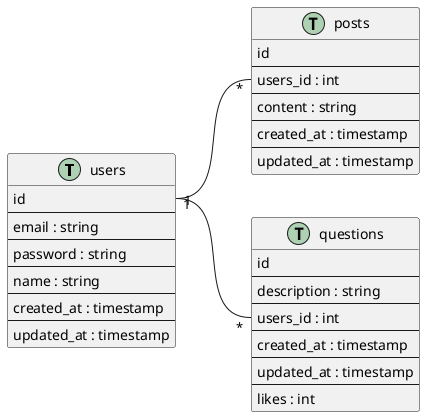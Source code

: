 @startuml
left to right direction
class users << (T,#ADD1B2) >>{
    id
    --
    email : string
    --
    password : string
    --
    name : string
    --
    created_at : timestamp
    --
    updated_at : timestamp
}
class posts << (T,#ADD1B2) >>{
    id
    --
    users_id : int
    --
    content : string
    --
    created_at : timestamp
    --
    updated_at : timestamp
}
users::id “1” -- “*" posts::users_id

class questions << (T,#ADD1B2) >>{
    id
    --
    description : string
    --
    users_id : int
    --
    created_at : timestamp
    --
    updated_at : timestamp
    --
    likes : int
}
users::id “1” -- “*" questions::users_id
@enduml

